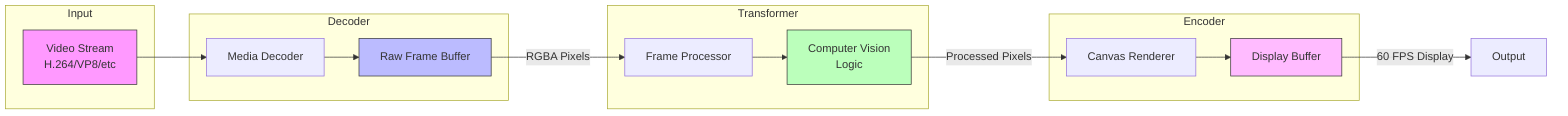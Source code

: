 flowchart LR
    subgraph Input
        VS[Video Stream<br/>H.264/VP8/etc]
    end

    subgraph Decoder
        D1[Media Decoder]
        D2[Raw Frame Buffer]
        D1 --> D2
    end

    subgraph Transformer
        T1[Frame Processor]
        T2[Computer Vision<br/>Logic]
        T1 --> T2
    end

    subgraph Encoder
        E1[Canvas Renderer]
        E2[Display Buffer]
        E1 --> E2
    end

    VS --> D1
    D2 --> |RGBA Pixels| T1
    T2 --> |Processed Pixels| E1
    E2 --> |60 FPS Display| Output

    style VS fill:#f9f,stroke:#333
    style D2 fill:#bbf,stroke:#333
    style T2 fill:#bfb,stroke:#333
    style E2 fill:#fbf,stroke:#333